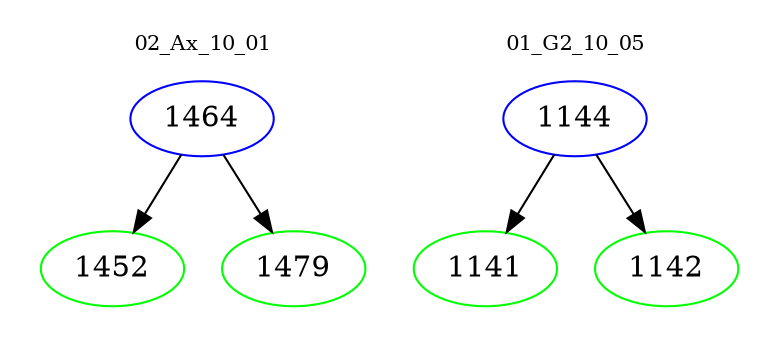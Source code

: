 digraph{
subgraph cluster_0 {
color = white
label = "02_Ax_10_01";
fontsize=10;
T0_1464 [label="1464", color="blue"]
T0_1464 -> T0_1452 [color="black"]
T0_1452 [label="1452", color="green"]
T0_1464 -> T0_1479 [color="black"]
T0_1479 [label="1479", color="green"]
}
subgraph cluster_1 {
color = white
label = "01_G2_10_05";
fontsize=10;
T1_1144 [label="1144", color="blue"]
T1_1144 -> T1_1141 [color="black"]
T1_1141 [label="1141", color="green"]
T1_1144 -> T1_1142 [color="black"]
T1_1142 [label="1142", color="green"]
}
}
